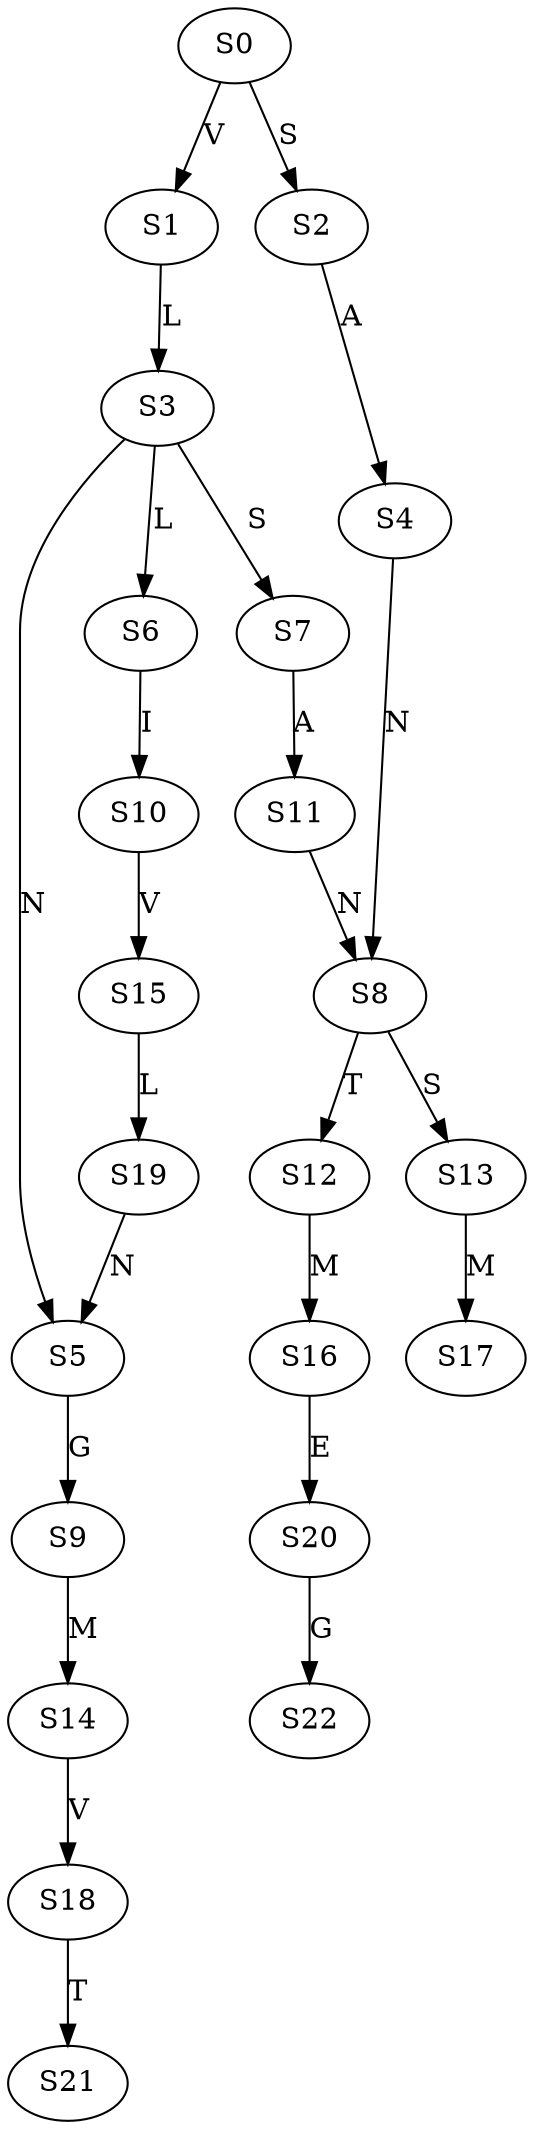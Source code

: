 strict digraph  {
	S0 -> S1 [ label = V ];
	S0 -> S2 [ label = S ];
	S1 -> S3 [ label = L ];
	S2 -> S4 [ label = A ];
	S3 -> S5 [ label = N ];
	S3 -> S6 [ label = L ];
	S3 -> S7 [ label = S ];
	S4 -> S8 [ label = N ];
	S5 -> S9 [ label = G ];
	S6 -> S10 [ label = I ];
	S7 -> S11 [ label = A ];
	S8 -> S12 [ label = T ];
	S8 -> S13 [ label = S ];
	S9 -> S14 [ label = M ];
	S10 -> S15 [ label = V ];
	S11 -> S8 [ label = N ];
	S12 -> S16 [ label = M ];
	S13 -> S17 [ label = M ];
	S14 -> S18 [ label = V ];
	S15 -> S19 [ label = L ];
	S16 -> S20 [ label = E ];
	S18 -> S21 [ label = T ];
	S19 -> S5 [ label = N ];
	S20 -> S22 [ label = G ];
}
